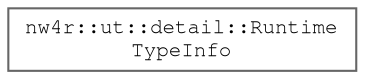digraph "Graphical Class Hierarchy"
{
 // LATEX_PDF_SIZE
  bgcolor="transparent";
  edge [fontname=FreeMono,fontsize=10,labelfontname=FreeMono,labelfontsize=10];
  node [fontname=FreeMono,fontsize=10,shape=box,height=0.2,width=0.4];
  rankdir="LR";
  Node0 [label="nw4r::ut::detail::Runtime\lTypeInfo",height=0.2,width=0.4,color="grey40", fillcolor="white", style="filled",URL="$structnw4r_1_1ut_1_1detail_1_1_runtime_type_info.html",tooltip=" "];
}

